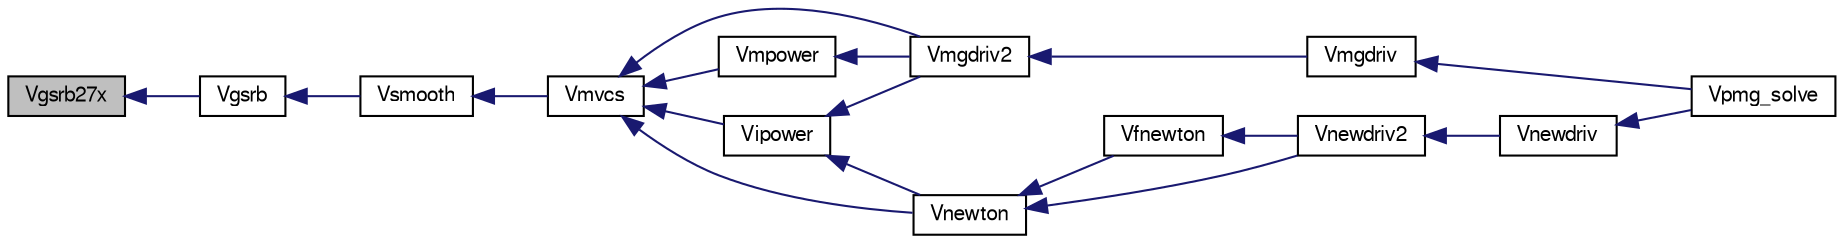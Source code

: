 digraph G
{
  edge [fontname="FreeSans",fontsize="10",labelfontname="FreeSans",labelfontsize="10"];
  node [fontname="FreeSans",fontsize="10",shape=record];
  rankdir=LR;
  Node1 [label="Vgsrb27x",height=0.2,width=0.4,color="black", fillcolor="grey75", style="filled" fontcolor="black"];
  Node1 -> Node2 [dir=back,color="midnightblue",fontsize="10",style="solid",fontname="FreeSans"];
  Node2 [label="Vgsrb",height=0.2,width=0.4,color="black", fillcolor="white", style="filled",URL="$group___p_m_g_c.html#ga3e7151571d9f8a79e8eaf38dbec02197",tooltip="Guass-Seidel solver."];
  Node2 -> Node3 [dir=back,color="midnightblue",fontsize="10",style="solid",fontname="FreeSans"];
  Node3 [label="Vsmooth",height=0.2,width=0.4,color="black", fillcolor="white", style="filled",URL="$group___p_m_g_c.html#ga7f469e5b5661e8c176889cde7bed8175",tooltip="Multigrid smoothing functions."];
  Node3 -> Node4 [dir=back,color="midnightblue",fontsize="10",style="solid",fontname="FreeSans"];
  Node4 [label="Vmvcs",height=0.2,width=0.4,color="black", fillcolor="white", style="filled",URL="$group___p_m_g_c.html#gab7f955448bd40d97f3b1b3ac91b9f21c",tooltip="MG helper functions."];
  Node4 -> Node5 [dir=back,color="midnightblue",fontsize="10",style="solid",fontname="FreeSans"];
  Node5 [label="Vipower",height=0.2,width=0.4,color="black", fillcolor="white", style="filled",URL="$powerd_8c.html#a3030c9767b2af14a85568d75a6c7e07f",tooltip="Standard inverse power method for minimum eigenvalue estimation."];
  Node5 -> Node6 [dir=back,color="midnightblue",fontsize="10",style="solid",fontname="FreeSans"];
  Node6 [label="Vmgdriv2",height=0.2,width=0.4,color="black", fillcolor="white", style="filled",URL="$mgdrvd_8c.html#ad88069b85b98b96bcbfbf4bfab67c661",tooltip="Solves the pde using the multi-grid method."];
  Node6 -> Node7 [dir=back,color="midnightblue",fontsize="10",style="solid",fontname="FreeSans"];
  Node7 [label="Vmgdriv",height=0.2,width=0.4,color="black", fillcolor="white", style="filled",URL="$group___p_m_g_c.html#gae0bd7674be993f09052615397fb11ef7",tooltip="Multilevel solver driver."];
  Node7 -> Node8 [dir=back,color="midnightblue",fontsize="10",style="solid",fontname="FreeSans"];
  Node8 [label="Vpmg_solve",height=0.2,width=0.4,color="black", fillcolor="white", style="filled",URL="$group___vpmg.html#ga86a44c6ef4ada350900ef88e87428082",tooltip="Solve the PBE using PMG."];
  Node5 -> Node9 [dir=back,color="midnightblue",fontsize="10",style="solid",fontname="FreeSans"];
  Node9 [label="Vnewton",height=0.2,width=0.4,color="black", fillcolor="white", style="filled",URL="$newtond_8c.html#a245e790ae6e221440d7090bc58616a75",tooltip="Inexact-newton-multilevel method."];
  Node9 -> Node10 [dir=back,color="midnightblue",fontsize="10",style="solid",fontname="FreeSans"];
  Node10 [label="Vfnewton",height=0.2,width=0.4,color="black", fillcolor="white", style="filled",URL="$group___p_m_g_c.html#gaf57dd61aeb1cc91a734b7ae494998b45",tooltip="Driver routines for the Newton method."];
  Node10 -> Node11 [dir=back,color="midnightblue",fontsize="10",style="solid",fontname="FreeSans"];
  Node11 [label="Vnewdriv2",height=0.2,width=0.4,color="black", fillcolor="white", style="filled",URL="$newdrvd_8c.html#a8b2877638552af80324173636bf0506a",tooltip="Solves using Newton&#39;s Method."];
  Node11 -> Node12 [dir=back,color="midnightblue",fontsize="10",style="solid",fontname="FreeSans"];
  Node12 [label="Vnewdriv",height=0.2,width=0.4,color="black", fillcolor="white", style="filled",URL="$group___p_m_g_c.html#ga579debc5cc00c2e8e9901fa65e165a12",tooltip="Driver for the Newton Solver."];
  Node12 -> Node8 [dir=back,color="midnightblue",fontsize="10",style="solid",fontname="FreeSans"];
  Node9 -> Node11 [dir=back,color="midnightblue",fontsize="10",style="solid",fontname="FreeSans"];
  Node4 -> Node6 [dir=back,color="midnightblue",fontsize="10",style="solid",fontname="FreeSans"];
  Node4 -> Node13 [dir=back,color="midnightblue",fontsize="10",style="solid",fontname="FreeSans"];
  Node13 [label="Vmpower",height=0.2,width=0.4,color="black", fillcolor="white", style="filled",URL="$powerd_8c.html#a5240f02110d5da3a8952817913fffcbd"];
  Node13 -> Node6 [dir=back,color="midnightblue",fontsize="10",style="solid",fontname="FreeSans"];
  Node4 -> Node9 [dir=back,color="midnightblue",fontsize="10",style="solid",fontname="FreeSans"];
}
